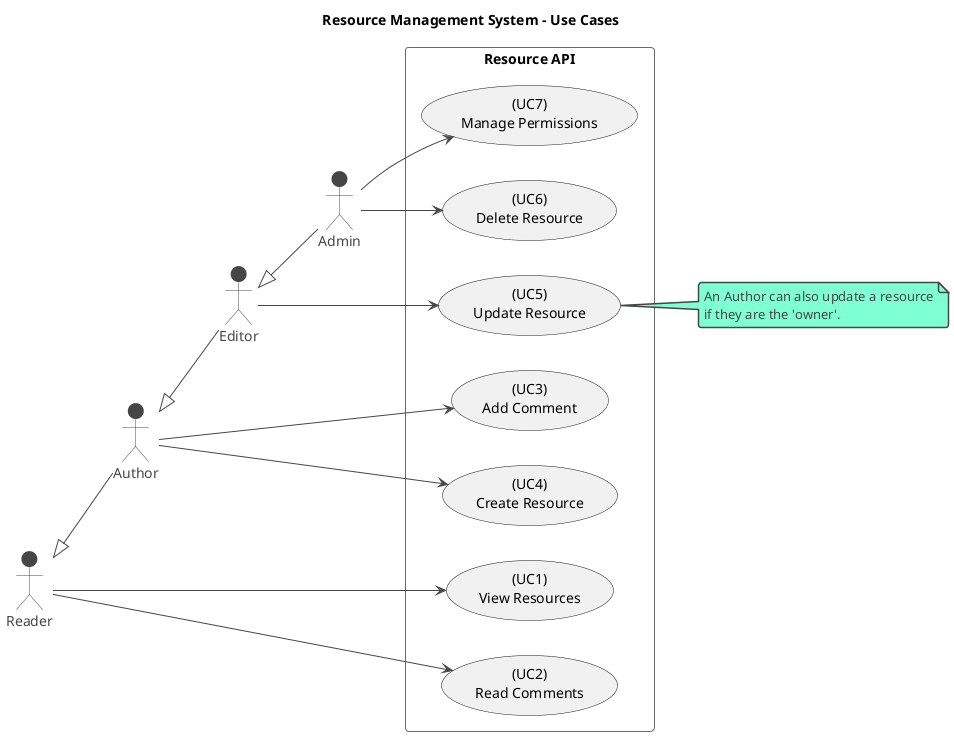 @startuml
!theme vibrant

title Resource Management System - Use Cases

left to right direction

' Define Actors for each role
actor "Reader" as Reader
actor "Author" as Author
actor "Editor" as Editor
actor "Admin" as Admin

' Show role inheritance
Reader <|-- Author
Author <|-- Editor
Editor <|-- Admin

rectangle "Resource API" {
  ' Define Use Cases
  usecase "(UC1)\nView Resources" as UC1
  usecase "(UC2)\nRead Comments" as UC2
  usecase "(UC3)\nAdd Comment" as UC3
  usecase "(UC4)\nCreate Resource" as UC4
  usecase "(UC5)\nUpdate Resource" as UC5
  usecase "(UC6)\nDelete Resource" as UC6
  usecase "(UC7)\nManage Permissions" as UC7

  ' Connect actors to their allowed use cases
  Reader --> UC1
  Reader --> UC2

  Author --> UC3
  Author --> UC4

  Editor --> UC5

  Admin --> UC6
  Admin --> UC7
}

note right of (UC5) : An Author can also update a resource\nif they are the 'owner'.

@enduml